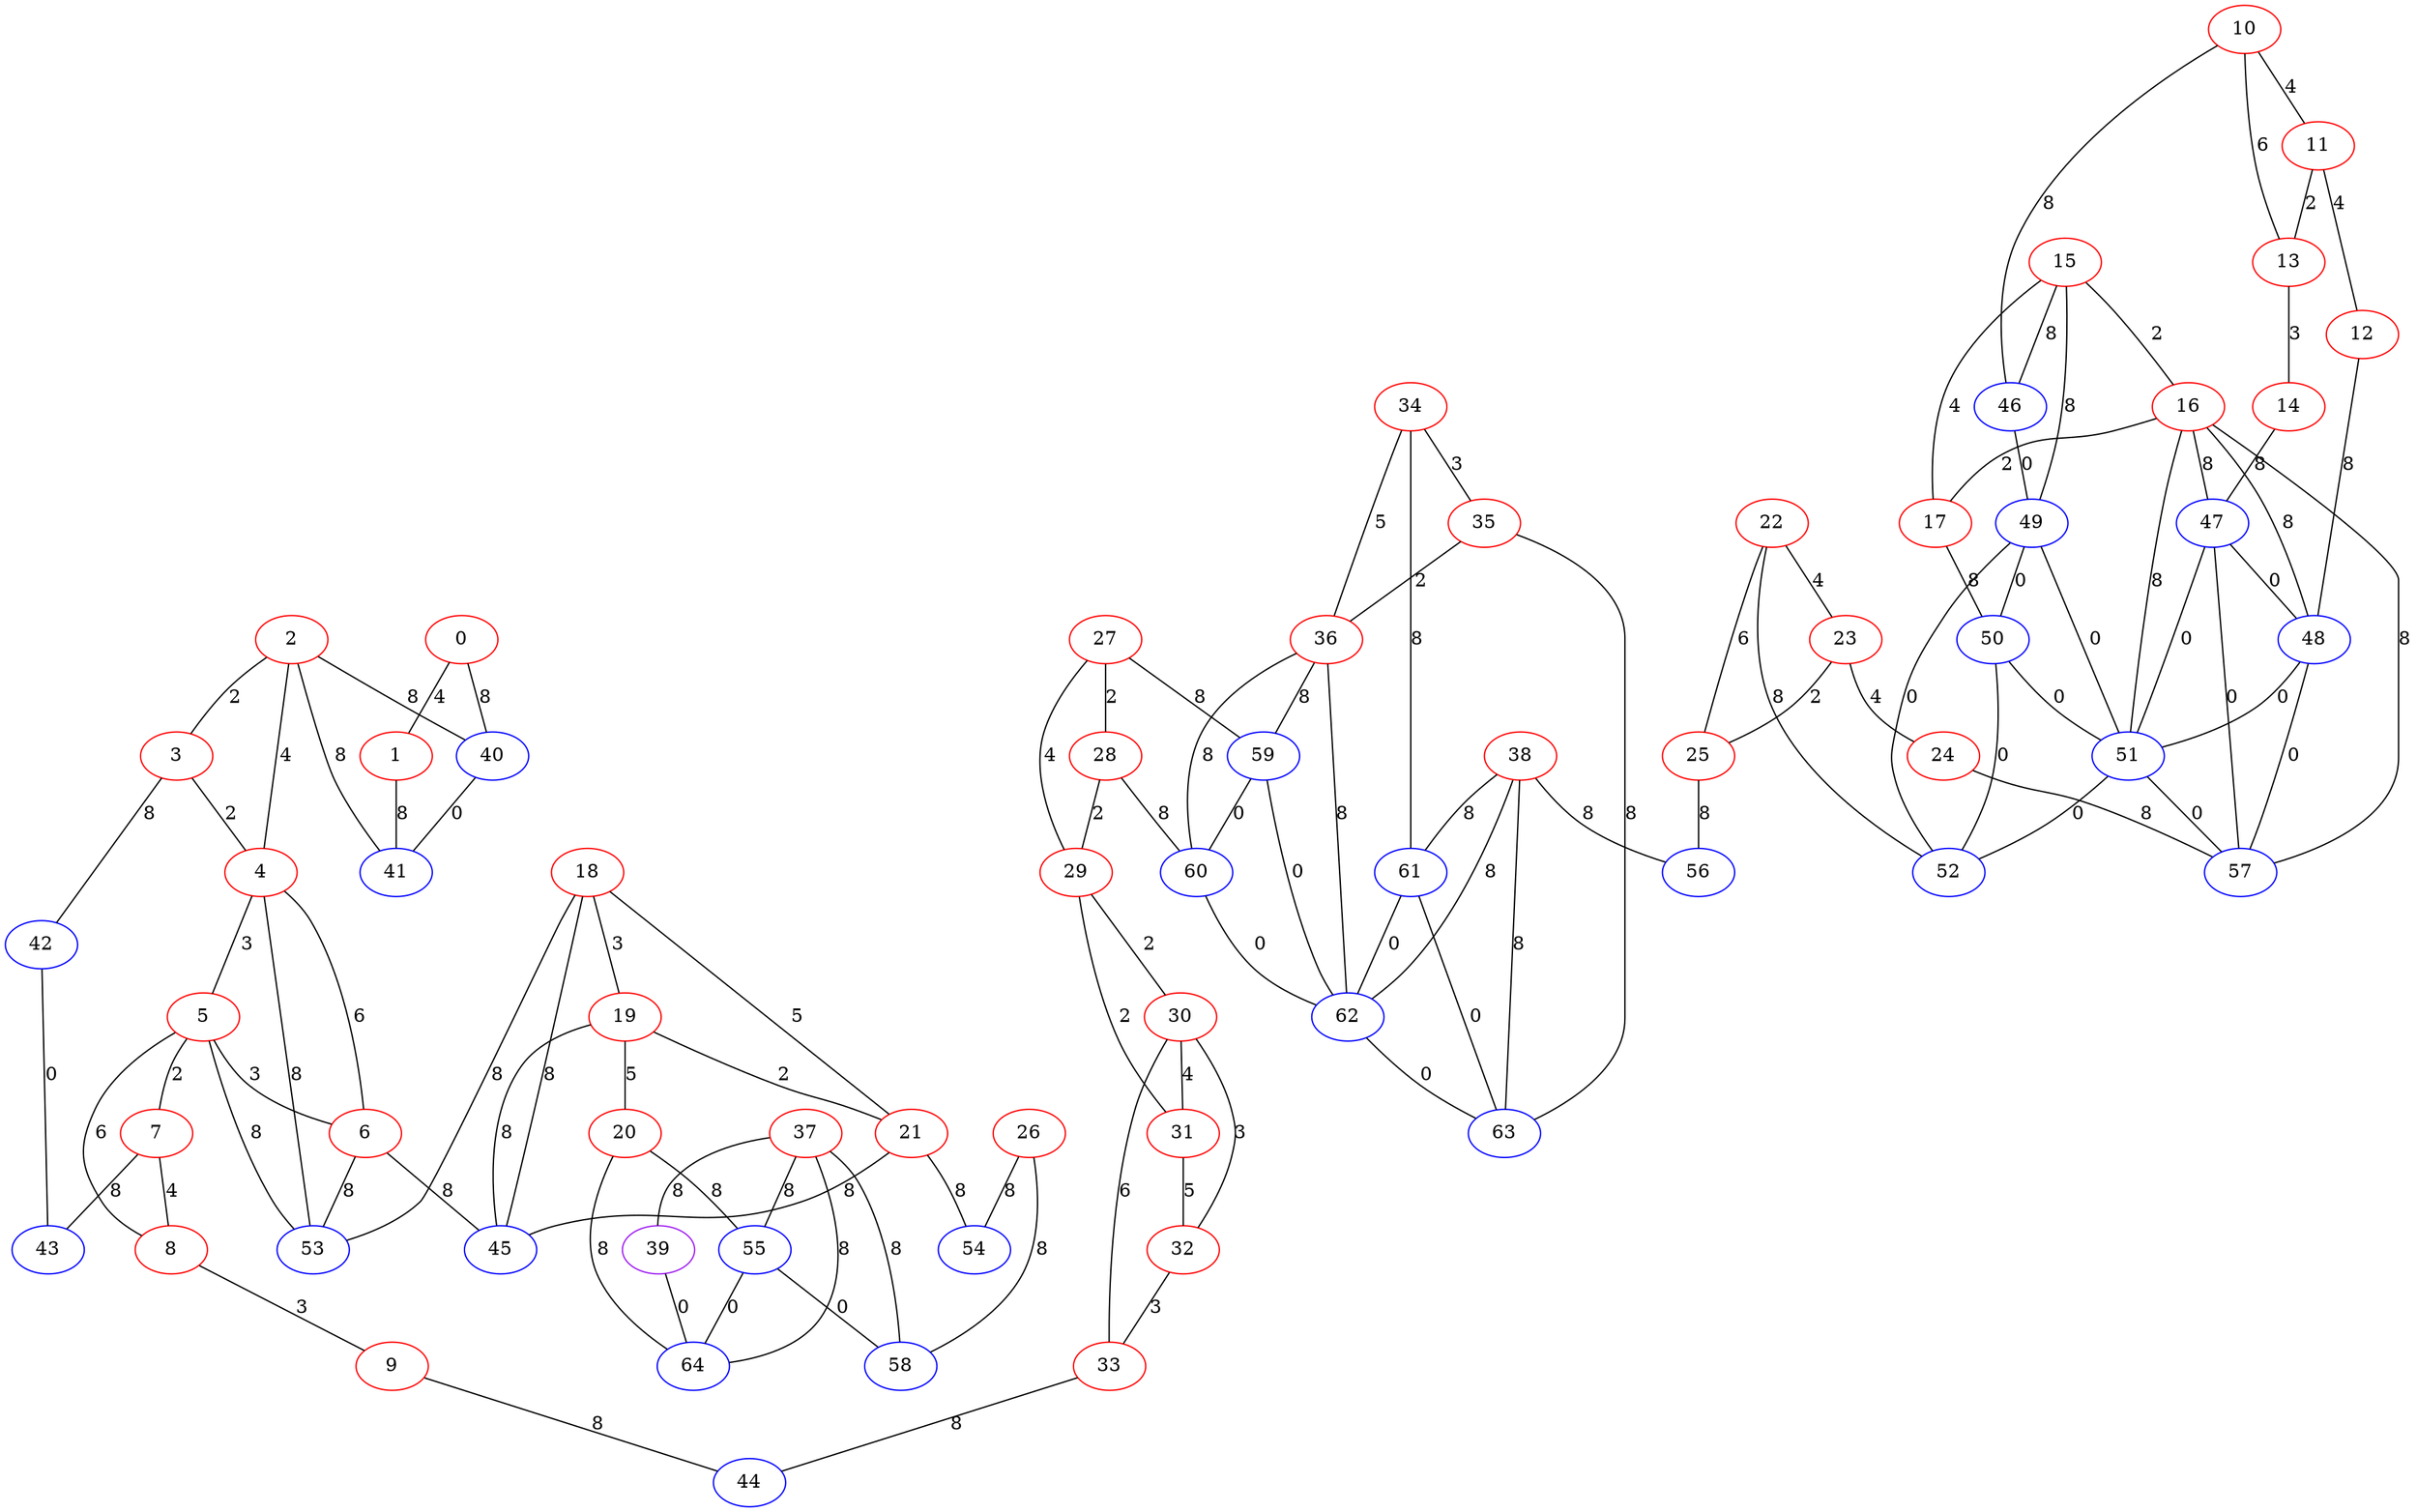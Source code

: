 graph "" {
0 [color=red, weight=1];
1 [color=red, weight=1];
2 [color=red, weight=1];
3 [color=red, weight=1];
4 [color=red, weight=1];
5 [color=red, weight=1];
6 [color=red, weight=1];
7 [color=red, weight=1];
8 [color=red, weight=1];
9 [color=red, weight=1];
10 [color=red, weight=1];
11 [color=red, weight=1];
12 [color=red, weight=1];
13 [color=red, weight=1];
14 [color=red, weight=1];
15 [color=red, weight=1];
16 [color=red, weight=1];
17 [color=red, weight=1];
18 [color=red, weight=1];
19 [color=red, weight=1];
20 [color=red, weight=1];
21 [color=red, weight=1];
22 [color=red, weight=1];
23 [color=red, weight=1];
24 [color=red, weight=1];
25 [color=red, weight=1];
26 [color=red, weight=1];
27 [color=red, weight=1];
28 [color=red, weight=1];
29 [color=red, weight=1];
30 [color=red, weight=1];
31 [color=red, weight=1];
32 [color=red, weight=1];
33 [color=red, weight=1];
34 [color=red, weight=1];
35 [color=red, weight=1];
36 [color=red, weight=1];
37 [color=red, weight=1];
38 [color=red, weight=1];
39 [color=purple, weight=4];
40 [color=blue, weight=3];
41 [color=blue, weight=3];
42 [color=blue, weight=3];
43 [color=blue, weight=3];
44 [color=blue, weight=3];
45 [color=blue, weight=3];
46 [color=blue, weight=3];
47 [color=blue, weight=3];
48 [color=blue, weight=3];
49 [color=blue, weight=3];
50 [color=blue, weight=3];
51 [color=blue, weight=3];
52 [color=blue, weight=3];
53 [color=blue, weight=3];
54 [color=blue, weight=3];
55 [color=blue, weight=3];
56 [color=blue, weight=3];
57 [color=blue, weight=3];
58 [color=blue, weight=3];
59 [color=blue, weight=3];
60 [color=blue, weight=3];
61 [color=blue, weight=3];
62 [color=blue, weight=3];
63 [color=blue, weight=3];
64 [color=blue, weight=3];
0 -- 40  [key=0, label=8];
0 -- 1  [key=0, label=4];
1 -- 41  [key=0, label=8];
2 -- 40  [key=0, label=8];
2 -- 41  [key=0, label=8];
2 -- 3  [key=0, label=2];
2 -- 4  [key=0, label=4];
3 -- 4  [key=0, label=2];
3 -- 42  [key=0, label=8];
4 -- 5  [key=0, label=3];
4 -- 6  [key=0, label=6];
4 -- 53  [key=0, label=8];
5 -- 8  [key=0, label=6];
5 -- 53  [key=0, label=8];
5 -- 6  [key=0, label=3];
5 -- 7  [key=0, label=2];
6 -- 53  [key=0, label=8];
6 -- 45  [key=0, label=8];
7 -- 8  [key=0, label=4];
7 -- 43  [key=0, label=8];
8 -- 9  [key=0, label=3];
9 -- 44  [key=0, label=8];
10 -- 11  [key=0, label=4];
10 -- 13  [key=0, label=6];
10 -- 46  [key=0, label=8];
11 -- 12  [key=0, label=4];
11 -- 13  [key=0, label=2];
12 -- 48  [key=0, label=8];
13 -- 14  [key=0, label=3];
14 -- 47  [key=0, label=8];
15 -- 16  [key=0, label=2];
15 -- 17  [key=0, label=4];
15 -- 46  [key=0, label=8];
15 -- 49  [key=0, label=8];
16 -- 47  [key=0, label=8];
16 -- 48  [key=0, label=8];
16 -- 17  [key=0, label=2];
16 -- 51  [key=0, label=8];
16 -- 57  [key=0, label=8];
17 -- 50  [key=0, label=8];
18 -- 53  [key=0, label=8];
18 -- 19  [key=0, label=3];
18 -- 21  [key=0, label=5];
18 -- 45  [key=0, label=8];
19 -- 20  [key=0, label=5];
19 -- 21  [key=0, label=2];
19 -- 45  [key=0, label=8];
20 -- 64  [key=0, label=8];
20 -- 55  [key=0, label=8];
21 -- 45  [key=0, label=8];
21 -- 54  [key=0, label=8];
22 -- 25  [key=0, label=6];
22 -- 52  [key=0, label=8];
22 -- 23  [key=0, label=4];
23 -- 24  [key=0, label=4];
23 -- 25  [key=0, label=2];
24 -- 57  [key=0, label=8];
25 -- 56  [key=0, label=8];
26 -- 58  [key=0, label=8];
26 -- 54  [key=0, label=8];
27 -- 59  [key=0, label=8];
27 -- 28  [key=0, label=2];
27 -- 29  [key=0, label=4];
28 -- 60  [key=0, label=8];
28 -- 29  [key=0, label=2];
29 -- 30  [key=0, label=2];
29 -- 31  [key=0, label=2];
30 -- 32  [key=0, label=3];
30 -- 33  [key=0, label=6];
30 -- 31  [key=0, label=4];
31 -- 32  [key=0, label=5];
32 -- 33  [key=0, label=3];
33 -- 44  [key=0, label=8];
34 -- 35  [key=0, label=3];
34 -- 36  [key=0, label=5];
34 -- 61  [key=0, label=8];
35 -- 36  [key=0, label=2];
35 -- 63  [key=0, label=8];
36 -- 59  [key=0, label=8];
36 -- 60  [key=0, label=8];
36 -- 62  [key=0, label=8];
37 -- 64  [key=0, label=8];
37 -- 58  [key=0, label=8];
37 -- 39  [key=0, label=8];
37 -- 55  [key=0, label=8];
38 -- 56  [key=0, label=8];
38 -- 61  [key=0, label=8];
38 -- 62  [key=0, label=8];
38 -- 63  [key=0, label=8];
39 -- 64  [key=0, label=0];
40 -- 41  [key=0, label=0];
42 -- 43  [key=0, label=0];
46 -- 49  [key=0, label=0];
47 -- 48  [key=0, label=0];
47 -- 57  [key=0, label=0];
47 -- 51  [key=0, label=0];
48 -- 57  [key=0, label=0];
48 -- 51  [key=0, label=0];
49 -- 50  [key=0, label=0];
49 -- 51  [key=0, label=0];
49 -- 52  [key=0, label=0];
50 -- 51  [key=0, label=0];
50 -- 52  [key=0, label=0];
51 -- 52  [key=0, label=0];
51 -- 57  [key=0, label=0];
55 -- 64  [key=0, label=0];
55 -- 58  [key=0, label=0];
59 -- 60  [key=0, label=0];
59 -- 62  [key=0, label=0];
60 -- 62  [key=0, label=0];
61 -- 62  [key=0, label=0];
61 -- 63  [key=0, label=0];
62 -- 63  [key=0, label=0];
}
